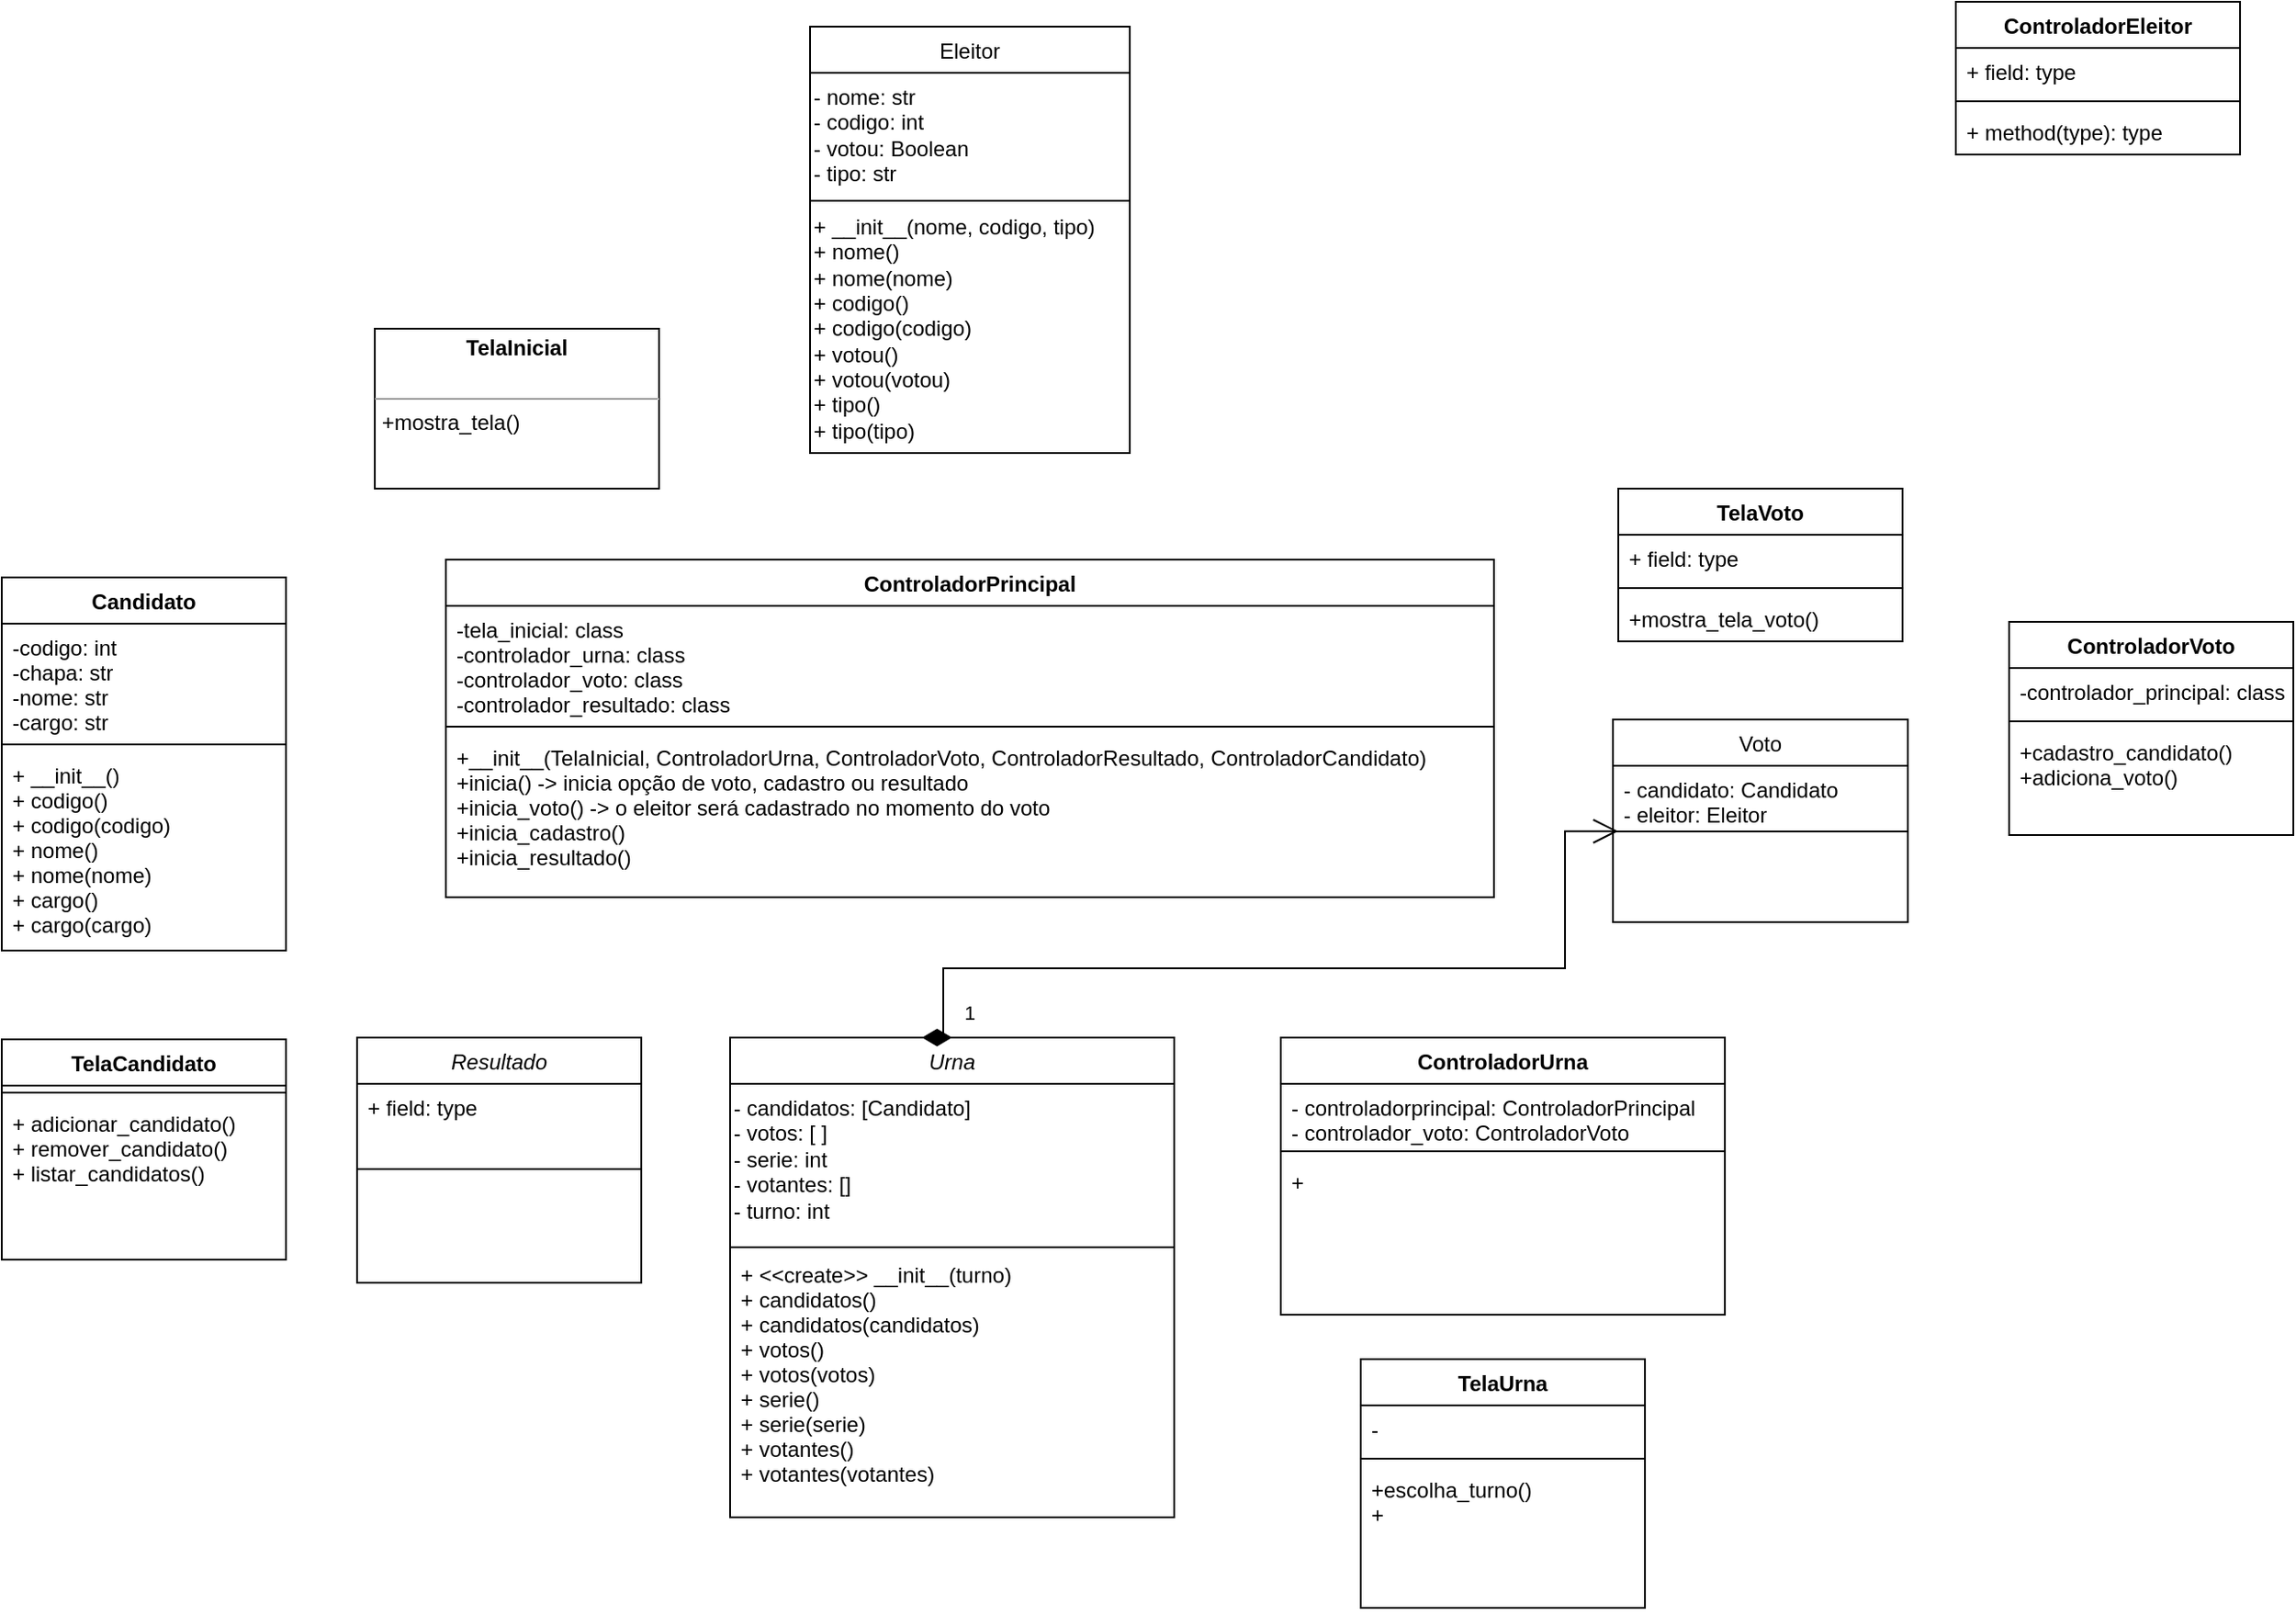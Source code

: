 <mxfile version="20.3.3" type="github">
  <diagram id="C5RBs43oDa-KdzZeNtuy" name="Page-1">
    <mxGraphModel dx="1848" dy="1698" grid="1" gridSize="10" guides="1" tooltips="1" connect="1" arrows="1" fold="1" page="1" pageScale="1" pageWidth="827" pageHeight="1169" math="0" shadow="0">
      <root>
        <mxCell id="WIyWlLk6GJQsqaUBKTNV-0" />
        <mxCell id="WIyWlLk6GJQsqaUBKTNV-1" parent="WIyWlLk6GJQsqaUBKTNV-0" />
        <mxCell id="zkfFHV4jXpPFQw0GAbJ--0" value="Urna" style="swimlane;fontStyle=2;align=center;verticalAlign=top;childLayout=stackLayout;horizontal=1;startSize=26;horizontalStack=0;resizeParent=1;resizeLast=0;collapsible=1;marginBottom=0;rounded=0;shadow=0;strokeWidth=1;" parent="WIyWlLk6GJQsqaUBKTNV-1" vertex="1">
          <mxGeometry x="-180" y="-1" width="250" height="270" as="geometry">
            <mxRectangle x="230" y="140" width="160" height="26" as="alternateBounds" />
          </mxGeometry>
        </mxCell>
        <mxCell id="P_SaSt1RJM7-tIys470w-6" value="- candidatos: [Candidato]&lt;br&gt;- votos: [ ]&lt;br&gt;- serie: int&lt;br&gt;- votantes: []&lt;br&gt;- turno: int" style="text;html=1;align=left;verticalAlign=top;resizable=0;points=[];autosize=1;strokeColor=none;fillColor=none;" parent="zkfFHV4jXpPFQw0GAbJ--0" vertex="1">
          <mxGeometry y="26" width="250" height="90" as="geometry" />
        </mxCell>
        <mxCell id="zkfFHV4jXpPFQw0GAbJ--4" value="" style="line;html=1;strokeWidth=1;align=left;verticalAlign=middle;spacingTop=-1;spacingLeft=3;spacingRight=3;rotatable=0;labelPosition=right;points=[];portConstraint=eastwest;" parent="zkfFHV4jXpPFQw0GAbJ--0" vertex="1">
          <mxGeometry y="116" width="250" height="4" as="geometry" />
        </mxCell>
        <mxCell id="P_SaSt1RJM7-tIys470w-13" value="+ &lt;&lt;create&gt;&gt; __init__(turno)&#xa;+ candidatos()&#xa;+ candidatos(candidatos)&#xa;+ votos()&#xa;+ votos(votos)&#xa;+ serie()&#xa;+ serie(serie)&#xa;+ votantes()&#xa;+ votantes(votantes)&#xa;" style="text;strokeColor=none;fillColor=none;align=left;verticalAlign=top;spacingLeft=4;spacingRight=4;overflow=hidden;rotatable=0;points=[[0,0.5],[1,0.5]];portConstraint=eastwest;" parent="zkfFHV4jXpPFQw0GAbJ--0" vertex="1">
          <mxGeometry y="120" width="250" height="150" as="geometry" />
        </mxCell>
        <mxCell id="zkfFHV4jXpPFQw0GAbJ--13" value="Voto" style="swimlane;fontStyle=0;align=center;verticalAlign=top;childLayout=stackLayout;horizontal=1;startSize=26;horizontalStack=0;resizeParent=1;resizeLast=0;collapsible=1;marginBottom=0;rounded=0;shadow=0;strokeWidth=1;" parent="WIyWlLk6GJQsqaUBKTNV-1" vertex="1">
          <mxGeometry x="317" y="-180" width="166" height="114" as="geometry">
            <mxRectangle x="340" y="380" width="170" height="26" as="alternateBounds" />
          </mxGeometry>
        </mxCell>
        <mxCell id="P_SaSt1RJM7-tIys470w-14" value="- candidato: Candidato&#xa;- eleitor: Eleitor" style="text;strokeColor=none;fillColor=none;align=left;verticalAlign=top;spacingLeft=4;spacingRight=4;overflow=hidden;rotatable=0;points=[[0,0.5],[1,0.5]];portConstraint=eastwest;" parent="zkfFHV4jXpPFQw0GAbJ--13" vertex="1">
          <mxGeometry y="26" width="166" height="34" as="geometry" />
        </mxCell>
        <mxCell id="zkfFHV4jXpPFQw0GAbJ--15" value="" style="line;html=1;strokeWidth=1;align=left;verticalAlign=middle;spacingTop=-1;spacingLeft=3;spacingRight=3;rotatable=0;labelPosition=right;points=[];portConstraint=eastwest;" parent="zkfFHV4jXpPFQw0GAbJ--13" vertex="1">
          <mxGeometry y="60" width="166" height="6" as="geometry" />
        </mxCell>
        <mxCell id="zkfFHV4jXpPFQw0GAbJ--17" value="Eleitor" style="swimlane;fontStyle=0;align=center;verticalAlign=top;childLayout=stackLayout;horizontal=1;startSize=26;horizontalStack=0;resizeParent=1;resizeLast=0;collapsible=1;marginBottom=0;rounded=0;shadow=0;strokeWidth=1;" parent="WIyWlLk6GJQsqaUBKTNV-1" vertex="1">
          <mxGeometry x="-135" y="-570" width="180" height="240" as="geometry">
            <mxRectangle x="508" y="120" width="160" height="26" as="alternateBounds" />
          </mxGeometry>
        </mxCell>
        <mxCell id="OkJB2NbDcuTK9rdPkhBB-18" value="- nome: str&lt;br&gt;- codigo: int&lt;br&gt;- votou: Boolean&lt;br&gt;- tipo: str" style="text;html=1;align=left;verticalAlign=middle;resizable=0;points=[];autosize=1;strokeColor=none;fillColor=none;" vertex="1" parent="zkfFHV4jXpPFQw0GAbJ--17">
          <mxGeometry y="26" width="180" height="70" as="geometry" />
        </mxCell>
        <mxCell id="zkfFHV4jXpPFQw0GAbJ--23" value="" style="line;html=1;strokeWidth=1;align=left;verticalAlign=middle;spacingTop=-1;spacingLeft=3;spacingRight=3;rotatable=0;labelPosition=right;points=[];portConstraint=eastwest;" parent="zkfFHV4jXpPFQw0GAbJ--17" vertex="1">
          <mxGeometry y="96" width="180" height="4" as="geometry" />
        </mxCell>
        <mxCell id="OkJB2NbDcuTK9rdPkhBB-68" value="+ __init__(nome, codigo, tipo)&lt;br&gt;+ nome()&lt;br&gt;+ nome(nome)&lt;br&gt;+ codigo()&lt;br&gt;+ codigo(codigo)&lt;br&gt;+ votou()&lt;br&gt;+ votou(votou)&lt;br&gt;+ tipo()&lt;br&gt;+ tipo(tipo)" style="text;html=1;align=left;verticalAlign=middle;resizable=0;points=[];autosize=1;strokeColor=none;fillColor=none;" vertex="1" parent="zkfFHV4jXpPFQw0GAbJ--17">
          <mxGeometry y="100" width="180" height="140" as="geometry" />
        </mxCell>
        <mxCell id="FYmqs3sjS2MdIMOuZv3G-7" value="Resultado" style="swimlane;fontStyle=2;align=center;verticalAlign=top;childLayout=stackLayout;horizontal=1;startSize=26;horizontalStack=0;resizeParent=1;resizeLast=0;collapsible=1;marginBottom=0;rounded=0;shadow=0;strokeWidth=1;" parent="WIyWlLk6GJQsqaUBKTNV-1" vertex="1">
          <mxGeometry x="-390" y="-1" width="160" height="138" as="geometry">
            <mxRectangle x="230" y="140" width="160" height="26" as="alternateBounds" />
          </mxGeometry>
        </mxCell>
        <mxCell id="kF3LY5OehtAuHMJQDGNf-0" value="+ field: type" style="text;strokeColor=none;fillColor=none;align=left;verticalAlign=top;spacingLeft=4;spacingRight=4;overflow=hidden;rotatable=0;points=[[0,0.5],[1,0.5]];portConstraint=eastwest;" parent="FYmqs3sjS2MdIMOuZv3G-7" vertex="1">
          <mxGeometry y="26" width="160" height="26" as="geometry" />
        </mxCell>
        <mxCell id="FYmqs3sjS2MdIMOuZv3G-8" value="" style="line;html=1;strokeWidth=1;align=left;verticalAlign=middle;spacingTop=-1;spacingLeft=3;spacingRight=3;rotatable=0;labelPosition=right;points=[];portConstraint=eastwest;" parent="FYmqs3sjS2MdIMOuZv3G-7" vertex="1">
          <mxGeometry y="52" width="160" height="44" as="geometry" />
        </mxCell>
        <mxCell id="P_SaSt1RJM7-tIys470w-8" value="TelaUrna" style="swimlane;fontStyle=1;align=center;verticalAlign=top;childLayout=stackLayout;horizontal=1;startSize=26;horizontalStack=0;resizeParent=1;resizeParentMax=0;resizeLast=0;collapsible=1;marginBottom=0;" parent="WIyWlLk6GJQsqaUBKTNV-1" vertex="1">
          <mxGeometry x="175" y="180" width="160" height="140" as="geometry" />
        </mxCell>
        <mxCell id="P_SaSt1RJM7-tIys470w-9" value="- " style="text;strokeColor=none;fillColor=none;align=left;verticalAlign=top;spacingLeft=4;spacingRight=4;overflow=hidden;rotatable=0;points=[[0,0.5],[1,0.5]];portConstraint=eastwest;" parent="P_SaSt1RJM7-tIys470w-8" vertex="1">
          <mxGeometry y="26" width="160" height="26" as="geometry" />
        </mxCell>
        <mxCell id="P_SaSt1RJM7-tIys470w-10" value="" style="line;strokeWidth=1;fillColor=none;align=left;verticalAlign=middle;spacingTop=-1;spacingLeft=3;spacingRight=3;rotatable=0;labelPosition=right;points=[];portConstraint=eastwest;strokeColor=inherit;" parent="P_SaSt1RJM7-tIys470w-8" vertex="1">
          <mxGeometry y="52" width="160" height="8" as="geometry" />
        </mxCell>
        <mxCell id="P_SaSt1RJM7-tIys470w-11" value="+escolha_turno()&#xa;+" style="text;strokeColor=none;fillColor=none;align=left;verticalAlign=top;spacingLeft=4;spacingRight=4;overflow=hidden;rotatable=0;points=[[0,0.5],[1,0.5]];portConstraint=eastwest;" parent="P_SaSt1RJM7-tIys470w-8" vertex="1">
          <mxGeometry y="60" width="160" height="80" as="geometry" />
        </mxCell>
        <mxCell id="kF3LY5OehtAuHMJQDGNf-8" value="1" style="endArrow=open;html=1;endSize=12;startArrow=diamondThin;startSize=14;startFill=1;edgeStyle=orthogonalEdgeStyle;align=left;verticalAlign=bottom;rounded=0;entryX=0.018;entryY=0.477;entryDx=0;entryDy=0;entryPerimeter=0;exitX=0.5;exitY=0;exitDx=0;exitDy=0;" parent="WIyWlLk6GJQsqaUBKTNV-1" target="zkfFHV4jXpPFQw0GAbJ--15" edge="1" source="zkfFHV4jXpPFQw0GAbJ--0">
          <mxGeometry x="-0.959" y="-10" relative="1" as="geometry">
            <mxPoint x="140" y="80" as="sourcePoint" />
            <mxPoint x="360" y="70" as="targetPoint" />
            <Array as="points">
              <mxPoint x="-60" y="-40" />
              <mxPoint x="290" y="-40" />
              <mxPoint x="290" y="-117" />
            </Array>
            <mxPoint as="offset" />
          </mxGeometry>
        </mxCell>
        <mxCell id="OkJB2NbDcuTK9rdPkhBB-25" value="ControladorUrna" style="swimlane;fontStyle=1;align=center;verticalAlign=top;childLayout=stackLayout;horizontal=1;startSize=26;horizontalStack=0;resizeParent=1;resizeParentMax=0;resizeLast=0;collapsible=1;marginBottom=0;" vertex="1" parent="WIyWlLk6GJQsqaUBKTNV-1">
          <mxGeometry x="130" y="-1" width="250" height="156" as="geometry" />
        </mxCell>
        <mxCell id="OkJB2NbDcuTK9rdPkhBB-26" value="- controladorprincipal: ControladorPrincipal&#xa;- controlador_voto: ControladorVoto" style="text;strokeColor=none;fillColor=none;align=left;verticalAlign=top;spacingLeft=4;spacingRight=4;overflow=hidden;rotatable=0;points=[[0,0.5],[1,0.5]];portConstraint=eastwest;" vertex="1" parent="OkJB2NbDcuTK9rdPkhBB-25">
          <mxGeometry y="26" width="250" height="34" as="geometry" />
        </mxCell>
        <mxCell id="OkJB2NbDcuTK9rdPkhBB-27" value="" style="line;strokeWidth=1;fillColor=none;align=left;verticalAlign=middle;spacingTop=-1;spacingLeft=3;spacingRight=3;rotatable=0;labelPosition=right;points=[];portConstraint=eastwest;strokeColor=inherit;" vertex="1" parent="OkJB2NbDcuTK9rdPkhBB-25">
          <mxGeometry y="60" width="250" height="8" as="geometry" />
        </mxCell>
        <mxCell id="OkJB2NbDcuTK9rdPkhBB-28" value="+ " style="text;strokeColor=none;fillColor=none;align=left;verticalAlign=top;spacingLeft=4;spacingRight=4;overflow=hidden;rotatable=0;points=[[0,0.5],[1,0.5]];portConstraint=eastwest;" vertex="1" parent="OkJB2NbDcuTK9rdPkhBB-25">
          <mxGeometry y="68" width="250" height="88" as="geometry" />
        </mxCell>
        <mxCell id="OkJB2NbDcuTK9rdPkhBB-29" value="ControladorPrincipal" style="swimlane;fontStyle=1;align=center;verticalAlign=top;childLayout=stackLayout;horizontal=1;startSize=26;horizontalStack=0;resizeParent=1;resizeParentMax=0;resizeLast=0;collapsible=1;marginBottom=0;" vertex="1" parent="WIyWlLk6GJQsqaUBKTNV-1">
          <mxGeometry x="-340" y="-270" width="590" height="190" as="geometry" />
        </mxCell>
        <mxCell id="OkJB2NbDcuTK9rdPkhBB-30" value="-tela_inicial: class&#xa;-controlador_urna: class&#xa;-controlador_voto: class&#xa;-controlador_resultado: class" style="text;strokeColor=none;fillColor=none;align=left;verticalAlign=top;spacingLeft=4;spacingRight=4;overflow=hidden;rotatable=0;points=[[0,0.5],[1,0.5]];portConstraint=eastwest;" vertex="1" parent="OkJB2NbDcuTK9rdPkhBB-29">
          <mxGeometry y="26" width="590" height="64" as="geometry" />
        </mxCell>
        <mxCell id="OkJB2NbDcuTK9rdPkhBB-31" value="" style="line;strokeWidth=1;fillColor=none;align=left;verticalAlign=middle;spacingTop=-1;spacingLeft=3;spacingRight=3;rotatable=0;labelPosition=right;points=[];portConstraint=eastwest;strokeColor=inherit;" vertex="1" parent="OkJB2NbDcuTK9rdPkhBB-29">
          <mxGeometry y="90" width="590" as="geometry" />
        </mxCell>
        <mxCell id="OkJB2NbDcuTK9rdPkhBB-38" value="" style="line;strokeWidth=1;fillColor=none;align=left;verticalAlign=middle;spacingTop=-1;spacingLeft=3;spacingRight=3;rotatable=0;labelPosition=right;points=[];portConstraint=eastwest;strokeColor=inherit;" vertex="1" parent="OkJB2NbDcuTK9rdPkhBB-29">
          <mxGeometry y="90" width="590" height="8" as="geometry" />
        </mxCell>
        <mxCell id="OkJB2NbDcuTK9rdPkhBB-32" value="+__init__(TelaInicial, ControladorUrna, ControladorVoto, ControladorResultado, ControladorCandidato)&#xa;+inicia() -&gt; inicia opção de voto, cadastro ou resultado&#xa;+inicia_voto() -&gt; o eleitor será cadastrado no momento do voto&#xa;+inicia_cadastro()&#xa;+inicia_resultado()&#xa;" style="text;strokeColor=none;fillColor=none;align=left;verticalAlign=top;spacingLeft=4;spacingRight=4;overflow=hidden;rotatable=0;points=[[0,0.5],[1,0.5]];portConstraint=eastwest;" vertex="1" parent="OkJB2NbDcuTK9rdPkhBB-29">
          <mxGeometry y="98" width="590" height="92" as="geometry" />
        </mxCell>
        <mxCell id="OkJB2NbDcuTK9rdPkhBB-37" value="&lt;p style=&quot;margin:0px;margin-top:4px;text-align:center;&quot;&gt;&lt;b&gt;TelaInicial&lt;/b&gt;&lt;/p&gt;&lt;p style=&quot;margin:0px;margin-left:4px;&quot;&gt;&lt;br&gt;&lt;/p&gt;&lt;hr size=&quot;1&quot;&gt;&lt;p style=&quot;margin:0px;margin-left:4px;&quot;&gt;+mostra_tela()&lt;/p&gt;" style="verticalAlign=top;align=left;overflow=fill;fontSize=12;fontFamily=Helvetica;html=1;" vertex="1" parent="WIyWlLk6GJQsqaUBKTNV-1">
          <mxGeometry x="-380" y="-400" width="160" height="90" as="geometry" />
        </mxCell>
        <mxCell id="OkJB2NbDcuTK9rdPkhBB-39" value="TelaVoto" style="swimlane;fontStyle=1;align=center;verticalAlign=top;childLayout=stackLayout;horizontal=1;startSize=26;horizontalStack=0;resizeParent=1;resizeParentMax=0;resizeLast=0;collapsible=1;marginBottom=0;" vertex="1" parent="WIyWlLk6GJQsqaUBKTNV-1">
          <mxGeometry x="320" y="-310" width="160" height="86" as="geometry" />
        </mxCell>
        <mxCell id="OkJB2NbDcuTK9rdPkhBB-40" value="+ field: type" style="text;strokeColor=none;fillColor=none;align=left;verticalAlign=top;spacingLeft=4;spacingRight=4;overflow=hidden;rotatable=0;points=[[0,0.5],[1,0.5]];portConstraint=eastwest;" vertex="1" parent="OkJB2NbDcuTK9rdPkhBB-39">
          <mxGeometry y="26" width="160" height="26" as="geometry" />
        </mxCell>
        <mxCell id="OkJB2NbDcuTK9rdPkhBB-41" value="" style="line;strokeWidth=1;fillColor=none;align=left;verticalAlign=middle;spacingTop=-1;spacingLeft=3;spacingRight=3;rotatable=0;labelPosition=right;points=[];portConstraint=eastwest;strokeColor=inherit;" vertex="1" parent="OkJB2NbDcuTK9rdPkhBB-39">
          <mxGeometry y="52" width="160" height="8" as="geometry" />
        </mxCell>
        <mxCell id="OkJB2NbDcuTK9rdPkhBB-42" value="+mostra_tela_voto()" style="text;strokeColor=none;fillColor=none;align=left;verticalAlign=top;spacingLeft=4;spacingRight=4;overflow=hidden;rotatable=0;points=[[0,0.5],[1,0.5]];portConstraint=eastwest;" vertex="1" parent="OkJB2NbDcuTK9rdPkhBB-39">
          <mxGeometry y="60" width="160" height="26" as="geometry" />
        </mxCell>
        <mxCell id="OkJB2NbDcuTK9rdPkhBB-48" value="ControladorVoto" style="swimlane;fontStyle=1;align=center;verticalAlign=top;childLayout=stackLayout;horizontal=1;startSize=26;horizontalStack=0;resizeParent=1;resizeParentMax=0;resizeLast=0;collapsible=1;marginBottom=0;" vertex="1" parent="WIyWlLk6GJQsqaUBKTNV-1">
          <mxGeometry x="540" y="-235" width="160" height="120" as="geometry" />
        </mxCell>
        <mxCell id="OkJB2NbDcuTK9rdPkhBB-49" value="-controlador_principal: class" style="text;strokeColor=none;fillColor=none;align=left;verticalAlign=top;spacingLeft=4;spacingRight=4;overflow=hidden;rotatable=0;points=[[0,0.5],[1,0.5]];portConstraint=eastwest;" vertex="1" parent="OkJB2NbDcuTK9rdPkhBB-48">
          <mxGeometry y="26" width="160" height="26" as="geometry" />
        </mxCell>
        <mxCell id="OkJB2NbDcuTK9rdPkhBB-50" value="" style="line;strokeWidth=1;fillColor=none;align=left;verticalAlign=middle;spacingTop=-1;spacingLeft=3;spacingRight=3;rotatable=0;labelPosition=right;points=[];portConstraint=eastwest;strokeColor=inherit;" vertex="1" parent="OkJB2NbDcuTK9rdPkhBB-48">
          <mxGeometry y="52" width="160" height="8" as="geometry" />
        </mxCell>
        <mxCell id="OkJB2NbDcuTK9rdPkhBB-51" value="+cadastro_candidato()&#xa;+adiciona_voto()" style="text;strokeColor=none;fillColor=none;align=left;verticalAlign=top;spacingLeft=4;spacingRight=4;overflow=hidden;rotatable=0;points=[[0,0.5],[1,0.5]];portConstraint=eastwest;" vertex="1" parent="OkJB2NbDcuTK9rdPkhBB-48">
          <mxGeometry y="60" width="160" height="60" as="geometry" />
        </mxCell>
        <mxCell id="OkJB2NbDcuTK9rdPkhBB-55" value="Candidato" style="swimlane;fontStyle=1;align=center;verticalAlign=top;childLayout=stackLayout;horizontal=1;startSize=26;horizontalStack=0;resizeParent=1;resizeParentMax=0;resizeLast=0;collapsible=1;marginBottom=0;" vertex="1" parent="WIyWlLk6GJQsqaUBKTNV-1">
          <mxGeometry x="-590" y="-260" width="160" height="210" as="geometry" />
        </mxCell>
        <mxCell id="OkJB2NbDcuTK9rdPkhBB-56" value="-codigo: int&#xa;-chapa: str&#xa;-nome: str&#xa;-cargo: str" style="text;strokeColor=none;fillColor=none;align=left;verticalAlign=top;spacingLeft=4;spacingRight=4;overflow=hidden;rotatable=0;points=[[0,0.5],[1,0.5]];portConstraint=eastwest;" vertex="1" parent="OkJB2NbDcuTK9rdPkhBB-55">
          <mxGeometry y="26" width="160" height="64" as="geometry" />
        </mxCell>
        <mxCell id="OkJB2NbDcuTK9rdPkhBB-57" value="" style="line;strokeWidth=1;fillColor=none;align=left;verticalAlign=middle;spacingTop=-1;spacingLeft=3;spacingRight=3;rotatable=0;labelPosition=right;points=[];portConstraint=eastwest;strokeColor=inherit;" vertex="1" parent="OkJB2NbDcuTK9rdPkhBB-55">
          <mxGeometry y="90" width="160" height="8" as="geometry" />
        </mxCell>
        <mxCell id="OkJB2NbDcuTK9rdPkhBB-58" value="+ __init__()&#xa;+ codigo()&#xa;+ codigo(codigo)&#xa;+ nome()&#xa;+ nome(nome)&#xa;+ cargo()&#xa;+ cargo(cargo)" style="text;strokeColor=none;fillColor=none;align=left;verticalAlign=top;spacingLeft=4;spacingRight=4;overflow=hidden;rotatable=0;points=[[0,0.5],[1,0.5]];portConstraint=eastwest;" vertex="1" parent="OkJB2NbDcuTK9rdPkhBB-55">
          <mxGeometry y="98" width="160" height="112" as="geometry" />
        </mxCell>
        <mxCell id="OkJB2NbDcuTK9rdPkhBB-64" value="TelaCandidato" style="swimlane;fontStyle=1;align=center;verticalAlign=top;childLayout=stackLayout;horizontal=1;startSize=26;horizontalStack=0;resizeParent=1;resizeParentMax=0;resizeLast=0;collapsible=1;marginBottom=0;" vertex="1" parent="WIyWlLk6GJQsqaUBKTNV-1">
          <mxGeometry x="-590" width="160" height="124" as="geometry" />
        </mxCell>
        <mxCell id="OkJB2NbDcuTK9rdPkhBB-66" value="" style="line;strokeWidth=1;fillColor=none;align=left;verticalAlign=middle;spacingTop=-1;spacingLeft=3;spacingRight=3;rotatable=0;labelPosition=right;points=[];portConstraint=eastwest;strokeColor=inherit;" vertex="1" parent="OkJB2NbDcuTK9rdPkhBB-64">
          <mxGeometry y="26" width="160" height="8" as="geometry" />
        </mxCell>
        <mxCell id="OkJB2NbDcuTK9rdPkhBB-67" value="+ adicionar_candidato()&#xa;+ remover_candidato()&#xa;+ listar_candidatos()" style="text;strokeColor=none;fillColor=none;align=left;verticalAlign=top;spacingLeft=4;spacingRight=4;overflow=hidden;rotatable=0;points=[[0,0.5],[1,0.5]];portConstraint=eastwest;" vertex="1" parent="OkJB2NbDcuTK9rdPkhBB-64">
          <mxGeometry y="34" width="160" height="90" as="geometry" />
        </mxCell>
        <mxCell id="c1Ocv1tZPk9baXh7MvBl-0" value="ControladorEleitor" style="swimlane;fontStyle=1;align=center;verticalAlign=top;childLayout=stackLayout;horizontal=1;startSize=26;horizontalStack=0;resizeParent=1;resizeParentMax=0;resizeLast=0;collapsible=1;marginBottom=0;" vertex="1" parent="WIyWlLk6GJQsqaUBKTNV-1">
          <mxGeometry x="510" y="-584" width="160" height="86" as="geometry" />
        </mxCell>
        <mxCell id="c1Ocv1tZPk9baXh7MvBl-1" value="+ field: type" style="text;strokeColor=none;fillColor=none;align=left;verticalAlign=top;spacingLeft=4;spacingRight=4;overflow=hidden;rotatable=0;points=[[0,0.5],[1,0.5]];portConstraint=eastwest;" vertex="1" parent="c1Ocv1tZPk9baXh7MvBl-0">
          <mxGeometry y="26" width="160" height="26" as="geometry" />
        </mxCell>
        <mxCell id="c1Ocv1tZPk9baXh7MvBl-2" value="" style="line;strokeWidth=1;fillColor=none;align=left;verticalAlign=middle;spacingTop=-1;spacingLeft=3;spacingRight=3;rotatable=0;labelPosition=right;points=[];portConstraint=eastwest;strokeColor=inherit;" vertex="1" parent="c1Ocv1tZPk9baXh7MvBl-0">
          <mxGeometry y="52" width="160" height="8" as="geometry" />
        </mxCell>
        <mxCell id="c1Ocv1tZPk9baXh7MvBl-3" value="+ method(type): type" style="text;strokeColor=none;fillColor=none;align=left;verticalAlign=top;spacingLeft=4;spacingRight=4;overflow=hidden;rotatable=0;points=[[0,0.5],[1,0.5]];portConstraint=eastwest;" vertex="1" parent="c1Ocv1tZPk9baXh7MvBl-0">
          <mxGeometry y="60" width="160" height="26" as="geometry" />
        </mxCell>
      </root>
    </mxGraphModel>
  </diagram>
</mxfile>
